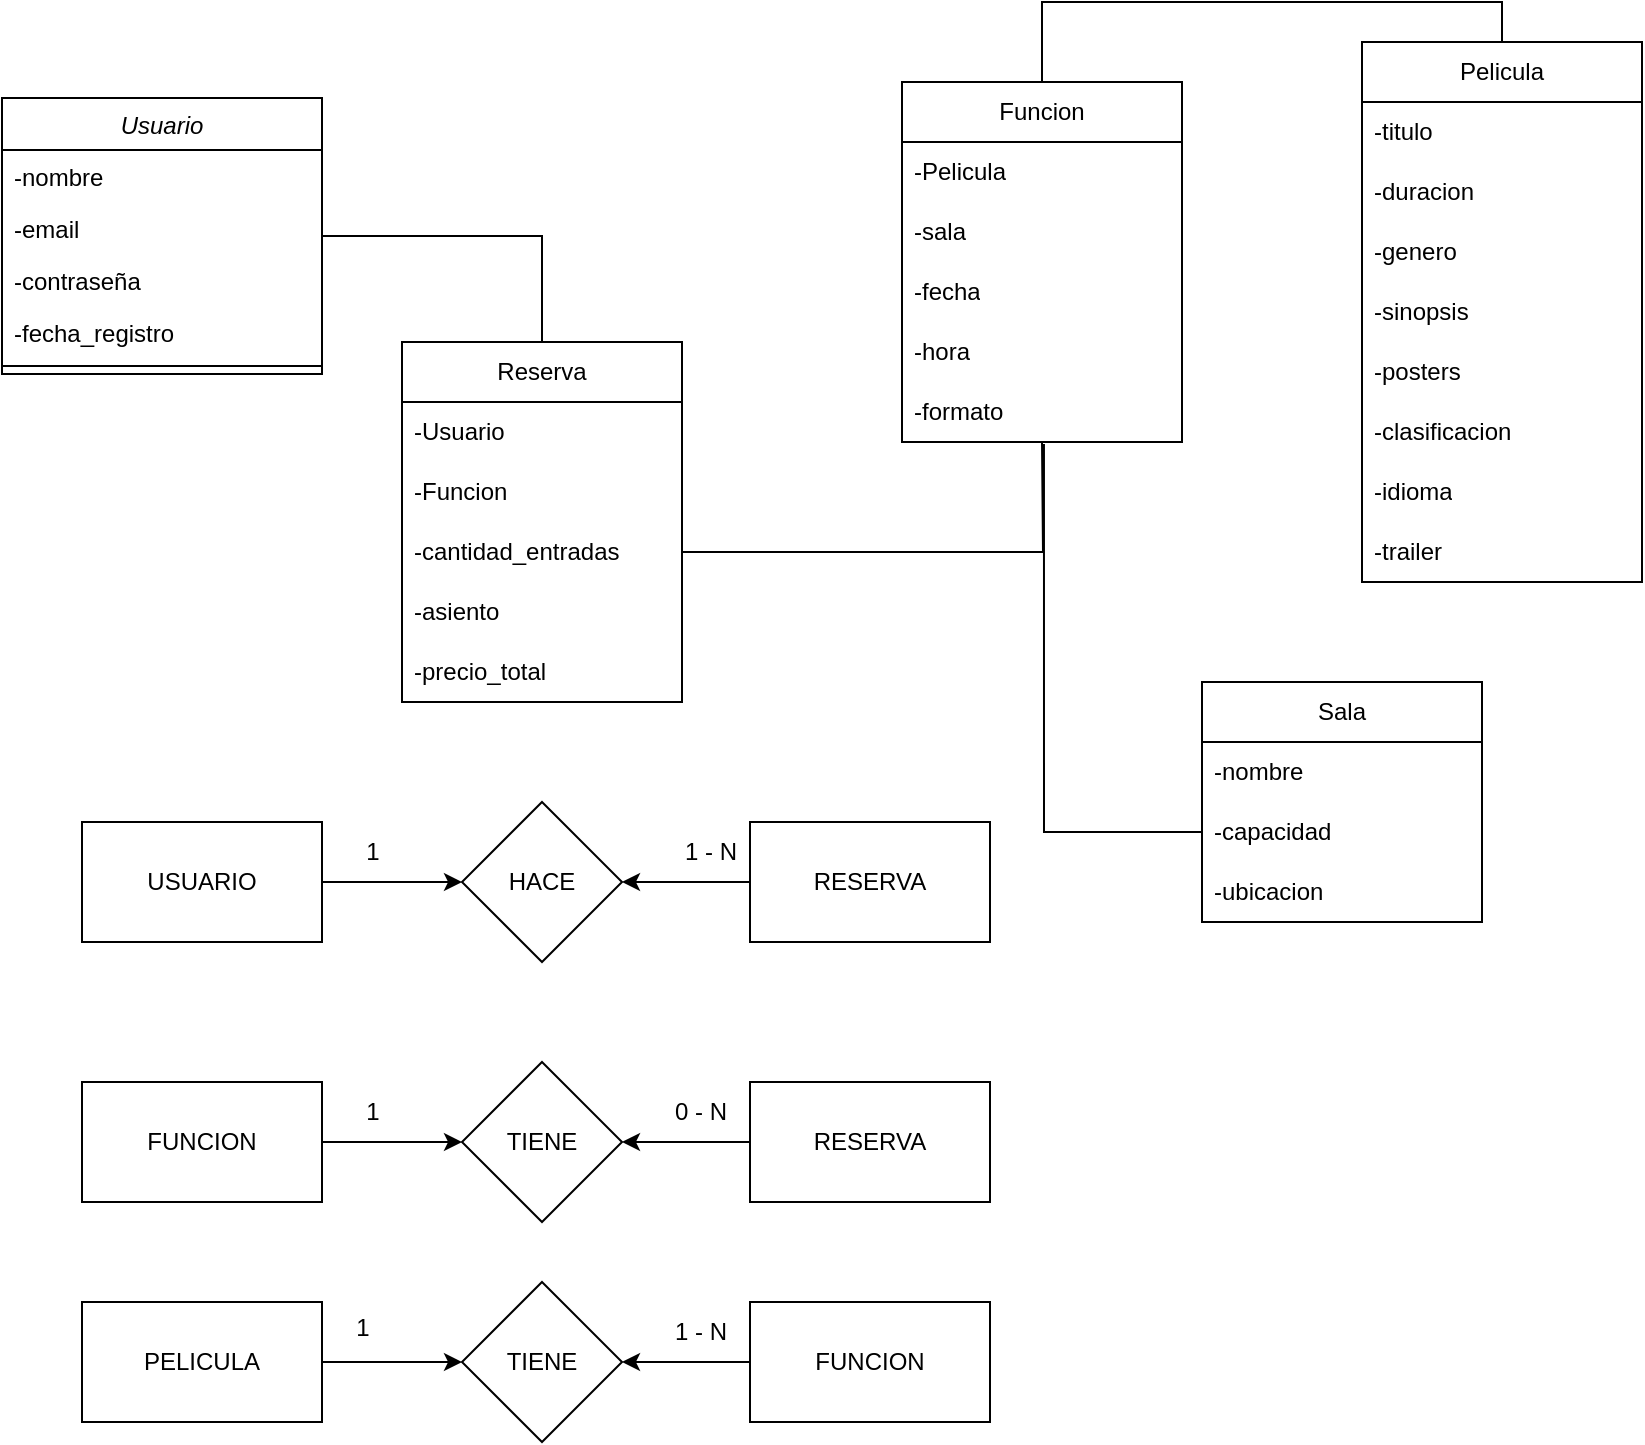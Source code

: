 <mxfile version="24.8.4">
  <diagram id="C5RBs43oDa-KdzZeNtuy" name="Page-1">
    <mxGraphModel dx="880" dy="546" grid="1" gridSize="10" guides="1" tooltips="1" connect="1" arrows="1" fold="1" page="1" pageScale="1" pageWidth="827" pageHeight="1169" math="0" shadow="0">
      <root>
        <mxCell id="WIyWlLk6GJQsqaUBKTNV-0" />
        <mxCell id="WIyWlLk6GJQsqaUBKTNV-1" parent="WIyWlLk6GJQsqaUBKTNV-0" />
        <mxCell id="BHZSrrAfixsbfNBHLFc1-21" style="edgeStyle=orthogonalEdgeStyle;rounded=0;orthogonalLoop=1;jettySize=auto;html=1;entryX=0.5;entryY=0;entryDx=0;entryDy=0;endArrow=none;endFill=0;" edge="1" parent="WIyWlLk6GJQsqaUBKTNV-1" source="zkfFHV4jXpPFQw0GAbJ--0" target="BHZSrrAfixsbfNBHLFc1-15">
          <mxGeometry relative="1" as="geometry" />
        </mxCell>
        <mxCell id="zkfFHV4jXpPFQw0GAbJ--0" value="Usuario" style="swimlane;fontStyle=2;align=center;verticalAlign=top;childLayout=stackLayout;horizontal=1;startSize=26;horizontalStack=0;resizeParent=1;resizeLast=0;collapsible=1;marginBottom=0;rounded=0;shadow=0;strokeWidth=1;" parent="WIyWlLk6GJQsqaUBKTNV-1" vertex="1">
          <mxGeometry x="40" y="108" width="160" height="138" as="geometry">
            <mxRectangle x="230" y="140" width="160" height="26" as="alternateBounds" />
          </mxGeometry>
        </mxCell>
        <mxCell id="zkfFHV4jXpPFQw0GAbJ--1" value="-nombre" style="text;align=left;verticalAlign=top;spacingLeft=4;spacingRight=4;overflow=hidden;rotatable=0;points=[[0,0.5],[1,0.5]];portConstraint=eastwest;" parent="zkfFHV4jXpPFQw0GAbJ--0" vertex="1">
          <mxGeometry y="26" width="160" height="26" as="geometry" />
        </mxCell>
        <mxCell id="zkfFHV4jXpPFQw0GAbJ--2" value="-email" style="text;align=left;verticalAlign=top;spacingLeft=4;spacingRight=4;overflow=hidden;rotatable=0;points=[[0,0.5],[1,0.5]];portConstraint=eastwest;rounded=0;shadow=0;html=0;" parent="zkfFHV4jXpPFQw0GAbJ--0" vertex="1">
          <mxGeometry y="52" width="160" height="26" as="geometry" />
        </mxCell>
        <mxCell id="BHZSrrAfixsbfNBHLFc1-52" value="-contraseña" style="text;align=left;verticalAlign=top;spacingLeft=4;spacingRight=4;overflow=hidden;rotatable=0;points=[[0,0.5],[1,0.5]];portConstraint=eastwest;rounded=0;shadow=0;html=0;" vertex="1" parent="zkfFHV4jXpPFQw0GAbJ--0">
          <mxGeometry y="78" width="160" height="26" as="geometry" />
        </mxCell>
        <mxCell id="zkfFHV4jXpPFQw0GAbJ--3" value="-fecha_registro" style="text;align=left;verticalAlign=top;spacingLeft=4;spacingRight=4;overflow=hidden;rotatable=0;points=[[0,0.5],[1,0.5]];portConstraint=eastwest;rounded=0;shadow=0;html=0;" parent="zkfFHV4jXpPFQw0GAbJ--0" vertex="1">
          <mxGeometry y="104" width="160" height="26" as="geometry" />
        </mxCell>
        <mxCell id="zkfFHV4jXpPFQw0GAbJ--4" value="" style="line;html=1;strokeWidth=1;align=left;verticalAlign=middle;spacingTop=-1;spacingLeft=3;spacingRight=3;rotatable=0;labelPosition=right;points=[];portConstraint=eastwest;" parent="zkfFHV4jXpPFQw0GAbJ--0" vertex="1">
          <mxGeometry y="130" width="160" height="8" as="geometry" />
        </mxCell>
        <mxCell id="BHZSrrAfixsbfNBHLFc1-26" style="edgeStyle=orthogonalEdgeStyle;rounded=0;orthogonalLoop=1;jettySize=auto;html=1;entryX=0.5;entryY=0;entryDx=0;entryDy=0;exitX=0.5;exitY=0;exitDx=0;exitDy=0;endArrow=none;endFill=0;" edge="1" parent="WIyWlLk6GJQsqaUBKTNV-1" source="BHZSrrAfixsbfNBHLFc1-0" target="BHZSrrAfixsbfNBHLFc1-9">
          <mxGeometry relative="1" as="geometry" />
        </mxCell>
        <mxCell id="BHZSrrAfixsbfNBHLFc1-0" value="Pelicula" style="swimlane;fontStyle=0;childLayout=stackLayout;horizontal=1;startSize=30;horizontalStack=0;resizeParent=1;resizeParentMax=0;resizeLast=0;collapsible=1;marginBottom=0;whiteSpace=wrap;html=1;" vertex="1" parent="WIyWlLk6GJQsqaUBKTNV-1">
          <mxGeometry x="720" y="80" width="140" height="270" as="geometry" />
        </mxCell>
        <mxCell id="BHZSrrAfixsbfNBHLFc1-1" value="-titulo" style="text;strokeColor=none;fillColor=none;align=left;verticalAlign=middle;spacingLeft=4;spacingRight=4;overflow=hidden;points=[[0,0.5],[1,0.5]];portConstraint=eastwest;rotatable=0;whiteSpace=wrap;html=1;" vertex="1" parent="BHZSrrAfixsbfNBHLFc1-0">
          <mxGeometry y="30" width="140" height="30" as="geometry" />
        </mxCell>
        <mxCell id="BHZSrrAfixsbfNBHLFc1-2" value="-duracion" style="text;strokeColor=none;fillColor=none;align=left;verticalAlign=middle;spacingLeft=4;spacingRight=4;overflow=hidden;points=[[0,0.5],[1,0.5]];portConstraint=eastwest;rotatable=0;whiteSpace=wrap;html=1;fontStyle=0" vertex="1" parent="BHZSrrAfixsbfNBHLFc1-0">
          <mxGeometry y="60" width="140" height="30" as="geometry" />
        </mxCell>
        <mxCell id="BHZSrrAfixsbfNBHLFc1-3" value="-genero" style="text;strokeColor=none;fillColor=none;align=left;verticalAlign=middle;spacingLeft=4;spacingRight=4;overflow=hidden;points=[[0,0.5],[1,0.5]];portConstraint=eastwest;rotatable=0;whiteSpace=wrap;html=1;fontStyle=0" vertex="1" parent="BHZSrrAfixsbfNBHLFc1-0">
          <mxGeometry y="90" width="140" height="30" as="geometry" />
        </mxCell>
        <mxCell id="BHZSrrAfixsbfNBHLFc1-4" value="-sinopsis" style="text;strokeColor=none;fillColor=none;align=left;verticalAlign=middle;spacingLeft=4;spacingRight=4;overflow=hidden;points=[[0,0.5],[1,0.5]];portConstraint=eastwest;rotatable=0;whiteSpace=wrap;html=1;fontStyle=0" vertex="1" parent="BHZSrrAfixsbfNBHLFc1-0">
          <mxGeometry y="120" width="140" height="30" as="geometry" />
        </mxCell>
        <mxCell id="BHZSrrAfixsbfNBHLFc1-5" value="-posters" style="text;strokeColor=none;fillColor=none;align=left;verticalAlign=middle;spacingLeft=4;spacingRight=4;overflow=hidden;points=[[0,0.5],[1,0.5]];portConstraint=eastwest;rotatable=0;whiteSpace=wrap;html=1;" vertex="1" parent="BHZSrrAfixsbfNBHLFc1-0">
          <mxGeometry y="150" width="140" height="30" as="geometry" />
        </mxCell>
        <mxCell id="BHZSrrAfixsbfNBHLFc1-6" value="-clasificacion" style="text;strokeColor=none;fillColor=none;align=left;verticalAlign=middle;spacingLeft=4;spacingRight=4;overflow=hidden;points=[[0,0.5],[1,0.5]];portConstraint=eastwest;rotatable=0;whiteSpace=wrap;html=1;" vertex="1" parent="BHZSrrAfixsbfNBHLFc1-0">
          <mxGeometry y="180" width="140" height="30" as="geometry" />
        </mxCell>
        <mxCell id="BHZSrrAfixsbfNBHLFc1-7" value="-idioma" style="text;strokeColor=none;fillColor=none;align=left;verticalAlign=middle;spacingLeft=4;spacingRight=4;overflow=hidden;points=[[0,0.5],[1,0.5]];portConstraint=eastwest;rotatable=0;whiteSpace=wrap;html=1;" vertex="1" parent="BHZSrrAfixsbfNBHLFc1-0">
          <mxGeometry y="210" width="140" height="30" as="geometry" />
        </mxCell>
        <mxCell id="BHZSrrAfixsbfNBHLFc1-8" value="-trailer" style="text;strokeColor=none;fillColor=none;align=left;verticalAlign=middle;spacingLeft=4;spacingRight=4;overflow=hidden;points=[[0,0.5],[1,0.5]];portConstraint=eastwest;rotatable=0;whiteSpace=wrap;html=1;" vertex="1" parent="BHZSrrAfixsbfNBHLFc1-0">
          <mxGeometry y="240" width="140" height="30" as="geometry" />
        </mxCell>
        <mxCell id="BHZSrrAfixsbfNBHLFc1-9" value="Funcion" style="swimlane;fontStyle=0;childLayout=stackLayout;horizontal=1;startSize=30;horizontalStack=0;resizeParent=1;resizeParentMax=0;resizeLast=0;collapsible=1;marginBottom=0;whiteSpace=wrap;html=1;" vertex="1" parent="WIyWlLk6GJQsqaUBKTNV-1">
          <mxGeometry x="490" y="100" width="140" height="180" as="geometry" />
        </mxCell>
        <mxCell id="BHZSrrAfixsbfNBHLFc1-10" value="-Pelicula" style="text;strokeColor=none;fillColor=none;align=left;verticalAlign=middle;spacingLeft=4;spacingRight=4;overflow=hidden;points=[[0,0.5],[1,0.5]];portConstraint=eastwest;rotatable=0;whiteSpace=wrap;html=1;" vertex="1" parent="BHZSrrAfixsbfNBHLFc1-9">
          <mxGeometry y="30" width="140" height="30" as="geometry" />
        </mxCell>
        <mxCell id="BHZSrrAfixsbfNBHLFc1-11" value="-sala" style="text;strokeColor=none;fillColor=none;align=left;verticalAlign=middle;spacingLeft=4;spacingRight=4;overflow=hidden;points=[[0,0.5],[1,0.5]];portConstraint=eastwest;rotatable=0;whiteSpace=wrap;html=1;" vertex="1" parent="BHZSrrAfixsbfNBHLFc1-9">
          <mxGeometry y="60" width="140" height="30" as="geometry" />
        </mxCell>
        <mxCell id="BHZSrrAfixsbfNBHLFc1-12" value="-fecha" style="text;strokeColor=none;fillColor=none;align=left;verticalAlign=middle;spacingLeft=4;spacingRight=4;overflow=hidden;points=[[0,0.5],[1,0.5]];portConstraint=eastwest;rotatable=0;whiteSpace=wrap;html=1;" vertex="1" parent="BHZSrrAfixsbfNBHLFc1-9">
          <mxGeometry y="90" width="140" height="30" as="geometry" />
        </mxCell>
        <mxCell id="BHZSrrAfixsbfNBHLFc1-13" value="-hora" style="text;strokeColor=none;fillColor=none;align=left;verticalAlign=middle;spacingLeft=4;spacingRight=4;overflow=hidden;points=[[0,0.5],[1,0.5]];portConstraint=eastwest;rotatable=0;whiteSpace=wrap;html=1;" vertex="1" parent="BHZSrrAfixsbfNBHLFc1-9">
          <mxGeometry y="120" width="140" height="30" as="geometry" />
        </mxCell>
        <mxCell id="BHZSrrAfixsbfNBHLFc1-14" value="-formato" style="text;strokeColor=none;fillColor=none;align=left;verticalAlign=middle;spacingLeft=4;spacingRight=4;overflow=hidden;points=[[0,0.5],[1,0.5]];portConstraint=eastwest;rotatable=0;whiteSpace=wrap;html=1;" vertex="1" parent="BHZSrrAfixsbfNBHLFc1-9">
          <mxGeometry y="150" width="140" height="30" as="geometry" />
        </mxCell>
        <mxCell id="BHZSrrAfixsbfNBHLFc1-15" value="Reserva" style="swimlane;fontStyle=0;childLayout=stackLayout;horizontal=1;startSize=30;horizontalStack=0;resizeParent=1;resizeParentMax=0;resizeLast=0;collapsible=1;marginBottom=0;whiteSpace=wrap;html=1;" vertex="1" parent="WIyWlLk6GJQsqaUBKTNV-1">
          <mxGeometry x="240" y="230" width="140" height="180" as="geometry" />
        </mxCell>
        <mxCell id="BHZSrrAfixsbfNBHLFc1-16" value="-Usuario" style="text;strokeColor=none;fillColor=none;align=left;verticalAlign=middle;spacingLeft=4;spacingRight=4;overflow=hidden;points=[[0,0.5],[1,0.5]];portConstraint=eastwest;rotatable=0;whiteSpace=wrap;html=1;" vertex="1" parent="BHZSrrAfixsbfNBHLFc1-15">
          <mxGeometry y="30" width="140" height="30" as="geometry" />
        </mxCell>
        <mxCell id="BHZSrrAfixsbfNBHLFc1-17" value="-Funcion" style="text;strokeColor=none;fillColor=none;align=left;verticalAlign=middle;spacingLeft=4;spacingRight=4;overflow=hidden;points=[[0,0.5],[1,0.5]];portConstraint=eastwest;rotatable=0;whiteSpace=wrap;html=1;" vertex="1" parent="BHZSrrAfixsbfNBHLFc1-15">
          <mxGeometry y="60" width="140" height="30" as="geometry" />
        </mxCell>
        <mxCell id="BHZSrrAfixsbfNBHLFc1-58" style="edgeStyle=orthogonalEdgeStyle;rounded=0;orthogonalLoop=1;jettySize=auto;html=1;curved=0;endArrow=none;endFill=0;" edge="1" parent="BHZSrrAfixsbfNBHLFc1-15" source="BHZSrrAfixsbfNBHLFc1-18">
          <mxGeometry relative="1" as="geometry">
            <mxPoint x="320" y="50" as="targetPoint" />
          </mxGeometry>
        </mxCell>
        <mxCell id="BHZSrrAfixsbfNBHLFc1-18" value="-cantidad_entradas" style="text;strokeColor=none;fillColor=none;align=left;verticalAlign=middle;spacingLeft=4;spacingRight=4;overflow=hidden;points=[[0,0.5],[1,0.5]];portConstraint=eastwest;rotatable=0;whiteSpace=wrap;html=1;" vertex="1" parent="BHZSrrAfixsbfNBHLFc1-15">
          <mxGeometry y="90" width="140" height="30" as="geometry" />
        </mxCell>
        <mxCell id="BHZSrrAfixsbfNBHLFc1-19" value="-asiento" style="text;strokeColor=none;fillColor=none;align=left;verticalAlign=middle;spacingLeft=4;spacingRight=4;overflow=hidden;points=[[0,0.5],[1,0.5]];portConstraint=eastwest;rotatable=0;whiteSpace=wrap;html=1;" vertex="1" parent="BHZSrrAfixsbfNBHLFc1-15">
          <mxGeometry y="120" width="140" height="30" as="geometry" />
        </mxCell>
        <mxCell id="BHZSrrAfixsbfNBHLFc1-20" value="-precio_total" style="text;strokeColor=none;fillColor=none;align=left;verticalAlign=middle;spacingLeft=4;spacingRight=4;overflow=hidden;points=[[0,0.5],[1,0.5]];portConstraint=eastwest;rotatable=0;whiteSpace=wrap;html=1;" vertex="1" parent="BHZSrrAfixsbfNBHLFc1-15">
          <mxGeometry y="150" width="140" height="30" as="geometry" />
        </mxCell>
        <mxCell id="BHZSrrAfixsbfNBHLFc1-32" style="edgeStyle=orthogonalEdgeStyle;rounded=0;orthogonalLoop=1;jettySize=auto;html=1;entryX=0;entryY=0.5;entryDx=0;entryDy=0;" edge="1" parent="WIyWlLk6GJQsqaUBKTNV-1" source="BHZSrrAfixsbfNBHLFc1-27" target="BHZSrrAfixsbfNBHLFc1-31">
          <mxGeometry relative="1" as="geometry" />
        </mxCell>
        <mxCell id="BHZSrrAfixsbfNBHLFc1-27" value="USUARIO" style="rounded=0;whiteSpace=wrap;html=1;" vertex="1" parent="WIyWlLk6GJQsqaUBKTNV-1">
          <mxGeometry x="80" y="470" width="120" height="60" as="geometry" />
        </mxCell>
        <mxCell id="BHZSrrAfixsbfNBHLFc1-34" style="edgeStyle=orthogonalEdgeStyle;rounded=0;orthogonalLoop=1;jettySize=auto;html=1;exitX=0;exitY=0.5;exitDx=0;exitDy=0;entryX=1;entryY=0.5;entryDx=0;entryDy=0;" edge="1" parent="WIyWlLk6GJQsqaUBKTNV-1" source="BHZSrrAfixsbfNBHLFc1-28" target="BHZSrrAfixsbfNBHLFc1-31">
          <mxGeometry relative="1" as="geometry" />
        </mxCell>
        <mxCell id="BHZSrrAfixsbfNBHLFc1-28" value="RESERVA" style="rounded=0;whiteSpace=wrap;html=1;" vertex="1" parent="WIyWlLk6GJQsqaUBKTNV-1">
          <mxGeometry x="414" y="470" width="120" height="60" as="geometry" />
        </mxCell>
        <mxCell id="BHZSrrAfixsbfNBHLFc1-40" style="edgeStyle=orthogonalEdgeStyle;rounded=0;orthogonalLoop=1;jettySize=auto;html=1;entryX=0;entryY=0.5;entryDx=0;entryDy=0;" edge="1" parent="WIyWlLk6GJQsqaUBKTNV-1" source="BHZSrrAfixsbfNBHLFc1-29" target="BHZSrrAfixsbfNBHLFc1-39">
          <mxGeometry relative="1" as="geometry" />
        </mxCell>
        <mxCell id="BHZSrrAfixsbfNBHLFc1-29" value="FUNCION" style="rounded=0;whiteSpace=wrap;html=1;" vertex="1" parent="WIyWlLk6GJQsqaUBKTNV-1">
          <mxGeometry x="80" y="600" width="120" height="60" as="geometry" />
        </mxCell>
        <mxCell id="BHZSrrAfixsbfNBHLFc1-45" style="edgeStyle=orthogonalEdgeStyle;rounded=0;orthogonalLoop=1;jettySize=auto;html=1;entryX=0;entryY=0.5;entryDx=0;entryDy=0;" edge="1" parent="WIyWlLk6GJQsqaUBKTNV-1" source="BHZSrrAfixsbfNBHLFc1-30" target="BHZSrrAfixsbfNBHLFc1-44">
          <mxGeometry relative="1" as="geometry" />
        </mxCell>
        <mxCell id="BHZSrrAfixsbfNBHLFc1-30" value="PELICULA" style="rounded=0;whiteSpace=wrap;html=1;" vertex="1" parent="WIyWlLk6GJQsqaUBKTNV-1">
          <mxGeometry x="80" y="710" width="120" height="60" as="geometry" />
        </mxCell>
        <mxCell id="BHZSrrAfixsbfNBHLFc1-31" value="HACE" style="rhombus;whiteSpace=wrap;html=1;" vertex="1" parent="WIyWlLk6GJQsqaUBKTNV-1">
          <mxGeometry x="270" y="460" width="80" height="80" as="geometry" />
        </mxCell>
        <mxCell id="BHZSrrAfixsbfNBHLFc1-35" value="1 - N" style="text;html=1;align=center;verticalAlign=middle;resizable=0;points=[];autosize=1;strokeColor=none;fillColor=none;" vertex="1" parent="WIyWlLk6GJQsqaUBKTNV-1">
          <mxGeometry x="369" y="470" width="50" height="30" as="geometry" />
        </mxCell>
        <mxCell id="BHZSrrAfixsbfNBHLFc1-36" value="1" style="text;html=1;align=center;verticalAlign=middle;resizable=0;points=[];autosize=1;strokeColor=none;fillColor=none;" vertex="1" parent="WIyWlLk6GJQsqaUBKTNV-1">
          <mxGeometry x="210" y="470" width="30" height="30" as="geometry" />
        </mxCell>
        <mxCell id="BHZSrrAfixsbfNBHLFc1-41" style="edgeStyle=orthogonalEdgeStyle;rounded=0;orthogonalLoop=1;jettySize=auto;html=1;exitX=0;exitY=0.5;exitDx=0;exitDy=0;entryX=1;entryY=0.5;entryDx=0;entryDy=0;" edge="1" parent="WIyWlLk6GJQsqaUBKTNV-1" source="BHZSrrAfixsbfNBHLFc1-37" target="BHZSrrAfixsbfNBHLFc1-39">
          <mxGeometry relative="1" as="geometry" />
        </mxCell>
        <mxCell id="BHZSrrAfixsbfNBHLFc1-37" value="RESERVA" style="rounded=0;whiteSpace=wrap;html=1;" vertex="1" parent="WIyWlLk6GJQsqaUBKTNV-1">
          <mxGeometry x="414" y="600" width="120" height="60" as="geometry" />
        </mxCell>
        <mxCell id="BHZSrrAfixsbfNBHLFc1-46" style="edgeStyle=orthogonalEdgeStyle;rounded=0;orthogonalLoop=1;jettySize=auto;html=1;exitX=0;exitY=0.5;exitDx=0;exitDy=0;" edge="1" parent="WIyWlLk6GJQsqaUBKTNV-1" source="BHZSrrAfixsbfNBHLFc1-38" target="BHZSrrAfixsbfNBHLFc1-44">
          <mxGeometry relative="1" as="geometry" />
        </mxCell>
        <mxCell id="BHZSrrAfixsbfNBHLFc1-38" value="FUNCION" style="rounded=0;whiteSpace=wrap;html=1;" vertex="1" parent="WIyWlLk6GJQsqaUBKTNV-1">
          <mxGeometry x="414" y="710" width="120" height="60" as="geometry" />
        </mxCell>
        <mxCell id="BHZSrrAfixsbfNBHLFc1-39" value="TIENE" style="rhombus;whiteSpace=wrap;html=1;" vertex="1" parent="WIyWlLk6GJQsqaUBKTNV-1">
          <mxGeometry x="270" y="590" width="80" height="80" as="geometry" />
        </mxCell>
        <mxCell id="BHZSrrAfixsbfNBHLFc1-42" value="0 - N" style="text;html=1;align=center;verticalAlign=middle;resizable=0;points=[];autosize=1;strokeColor=none;fillColor=none;" vertex="1" parent="WIyWlLk6GJQsqaUBKTNV-1">
          <mxGeometry x="364" y="600" width="50" height="30" as="geometry" />
        </mxCell>
        <mxCell id="BHZSrrAfixsbfNBHLFc1-43" value="1" style="text;html=1;align=center;verticalAlign=middle;resizable=0;points=[];autosize=1;strokeColor=none;fillColor=none;" vertex="1" parent="WIyWlLk6GJQsqaUBKTNV-1">
          <mxGeometry x="210" y="600" width="30" height="30" as="geometry" />
        </mxCell>
        <mxCell id="BHZSrrAfixsbfNBHLFc1-44" value="TIENE" style="rhombus;whiteSpace=wrap;html=1;" vertex="1" parent="WIyWlLk6GJQsqaUBKTNV-1">
          <mxGeometry x="270" y="700" width="80" height="80" as="geometry" />
        </mxCell>
        <mxCell id="BHZSrrAfixsbfNBHLFc1-47" value="1 - N" style="text;html=1;align=center;verticalAlign=middle;resizable=0;points=[];autosize=1;strokeColor=none;fillColor=none;" vertex="1" parent="WIyWlLk6GJQsqaUBKTNV-1">
          <mxGeometry x="364" y="710" width="50" height="30" as="geometry" />
        </mxCell>
        <mxCell id="BHZSrrAfixsbfNBHLFc1-48" value="1" style="text;html=1;align=center;verticalAlign=middle;resizable=0;points=[];autosize=1;strokeColor=none;fillColor=none;" vertex="1" parent="WIyWlLk6GJQsqaUBKTNV-1">
          <mxGeometry x="205" y="708" width="30" height="30" as="geometry" />
        </mxCell>
        <mxCell id="BHZSrrAfixsbfNBHLFc1-53" value="Sala" style="swimlane;fontStyle=0;childLayout=stackLayout;horizontal=1;startSize=30;horizontalStack=0;resizeParent=1;resizeParentMax=0;resizeLast=0;collapsible=1;marginBottom=0;whiteSpace=wrap;html=1;" vertex="1" parent="WIyWlLk6GJQsqaUBKTNV-1">
          <mxGeometry x="640" y="400" width="140" height="120" as="geometry" />
        </mxCell>
        <mxCell id="BHZSrrAfixsbfNBHLFc1-54" value="-nombre" style="text;strokeColor=none;fillColor=none;align=left;verticalAlign=middle;spacingLeft=4;spacingRight=4;overflow=hidden;points=[[0,0.5],[1,0.5]];portConstraint=eastwest;rotatable=0;whiteSpace=wrap;html=1;" vertex="1" parent="BHZSrrAfixsbfNBHLFc1-53">
          <mxGeometry y="30" width="140" height="30" as="geometry" />
        </mxCell>
        <mxCell id="BHZSrrAfixsbfNBHLFc1-55" value="-capacidad" style="text;strokeColor=none;fillColor=none;align=left;verticalAlign=middle;spacingLeft=4;spacingRight=4;overflow=hidden;points=[[0,0.5],[1,0.5]];portConstraint=eastwest;rotatable=0;whiteSpace=wrap;html=1;" vertex="1" parent="BHZSrrAfixsbfNBHLFc1-53">
          <mxGeometry y="60" width="140" height="30" as="geometry" />
        </mxCell>
        <mxCell id="BHZSrrAfixsbfNBHLFc1-56" value="-ubicacion" style="text;strokeColor=none;fillColor=none;align=left;verticalAlign=middle;spacingLeft=4;spacingRight=4;overflow=hidden;points=[[0,0.5],[1,0.5]];portConstraint=eastwest;rotatable=0;whiteSpace=wrap;html=1;" vertex="1" parent="BHZSrrAfixsbfNBHLFc1-53">
          <mxGeometry y="90" width="140" height="30" as="geometry" />
        </mxCell>
        <mxCell id="BHZSrrAfixsbfNBHLFc1-57" style="edgeStyle=orthogonalEdgeStyle;rounded=0;orthogonalLoop=1;jettySize=auto;html=1;exitX=1;exitY=0.5;exitDx=0;exitDy=0;entryX=0.521;entryY=1.033;entryDx=0;entryDy=0;entryPerimeter=0;strokeColor=none;" edge="1" parent="WIyWlLk6GJQsqaUBKTNV-1" source="BHZSrrAfixsbfNBHLFc1-18" target="BHZSrrAfixsbfNBHLFc1-14">
          <mxGeometry relative="1" as="geometry" />
        </mxCell>
        <mxCell id="BHZSrrAfixsbfNBHLFc1-59" style="edgeStyle=orthogonalEdgeStyle;rounded=0;orthogonalLoop=1;jettySize=auto;html=1;exitX=0;exitY=0.5;exitDx=0;exitDy=0;entryX=0.507;entryY=1.033;entryDx=0;entryDy=0;entryPerimeter=0;endArrow=none;endFill=0;" edge="1" parent="WIyWlLk6GJQsqaUBKTNV-1" source="BHZSrrAfixsbfNBHLFc1-55" target="BHZSrrAfixsbfNBHLFc1-14">
          <mxGeometry relative="1" as="geometry" />
        </mxCell>
      </root>
    </mxGraphModel>
  </diagram>
</mxfile>
